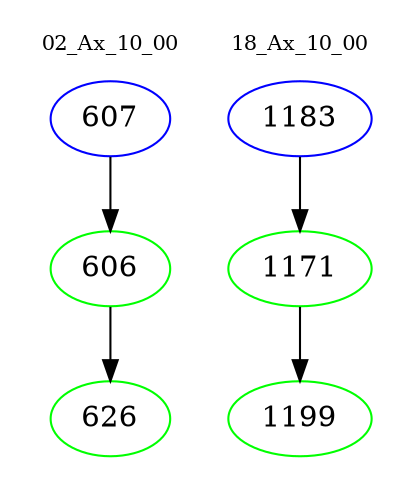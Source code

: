 digraph{
subgraph cluster_0 {
color = white
label = "02_Ax_10_00";
fontsize=10;
T0_607 [label="607", color="blue"]
T0_607 -> T0_606 [color="black"]
T0_606 [label="606", color="green"]
T0_606 -> T0_626 [color="black"]
T0_626 [label="626", color="green"]
}
subgraph cluster_1 {
color = white
label = "18_Ax_10_00";
fontsize=10;
T1_1183 [label="1183", color="blue"]
T1_1183 -> T1_1171 [color="black"]
T1_1171 [label="1171", color="green"]
T1_1171 -> T1_1199 [color="black"]
T1_1199 [label="1199", color="green"]
}
}
